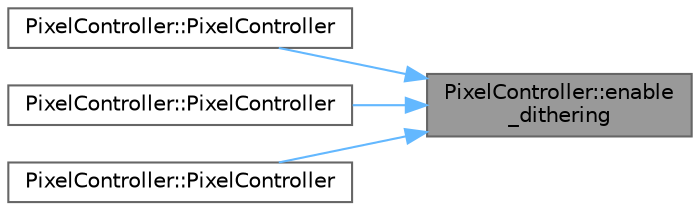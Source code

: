 digraph "PixelController::enable_dithering"
{
 // INTERACTIVE_SVG=YES
 // LATEX_PDF_SIZE
  bgcolor="transparent";
  edge [fontname=Helvetica,fontsize=10,labelfontname=Helvetica,labelfontsize=10];
  node [fontname=Helvetica,fontsize=10,shape=box,height=0.2,width=0.4];
  rankdir="RL";
  Node1 [id="Node000001",label="PixelController::enable\l_dithering",height=0.2,width=0.4,color="gray40", fillcolor="grey60", style="filled", fontcolor="black",tooltip="Toggle dithering enable If dithering is set to enabled, this will re-init the dithering values (init_..."];
  Node1 -> Node2 [id="edge1_Node000001_Node000002",dir="back",color="steelblue1",style="solid",tooltip=" "];
  Node2 [id="Node000002",label="PixelController::PixelController",height=0.2,width=0.4,color="grey40", fillcolor="white", style="filled",URL="$d0/dee/struct_pixel_controller_a68e0ae41357f1dda75a5724cde6aa991.html#a68e0ae41357f1dda75a5724cde6aa991",tooltip="Constructor."];
  Node1 -> Node3 [id="edge2_Node000001_Node000003",dir="back",color="steelblue1",style="solid",tooltip=" "];
  Node3 [id="Node000003",label="PixelController::PixelController",height=0.2,width=0.4,color="grey40", fillcolor="white", style="filled",URL="$d0/dee/struct_pixel_controller_ac272cca24b476c78cddd257cd9406150.html#ac272cca24b476c78cddd257cd9406150",tooltip="Constructor."];
  Node1 -> Node4 [id="edge3_Node000001_Node000004",dir="back",color="steelblue1",style="solid",tooltip=" "];
  Node4 [id="Node000004",label="PixelController::PixelController",height=0.2,width=0.4,color="grey40", fillcolor="white", style="filled",URL="$d0/dee/struct_pixel_controller_ae1e1069b343fc0577828d28ffe3cead9.html#ae1e1069b343fc0577828d28ffe3cead9",tooltip="Constructor."];
}
